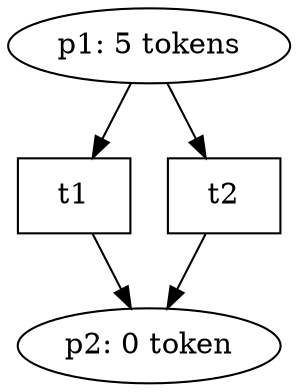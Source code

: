 digraph petrinet {
p1 [label="p1: 5 tokens"];
p2 [label="p2: 0 token"];
t1 [shape=box];
t2 [shape=box];
p1->t1;
p1->t2;
t1->p2;
t2->p2;
}